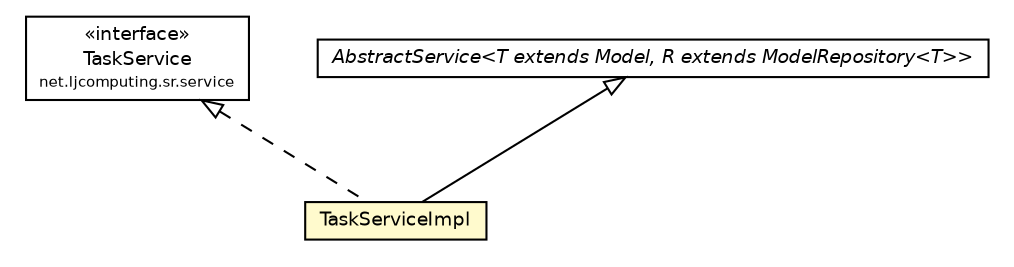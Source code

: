 #!/usr/local/bin/dot
#
# Class diagram 
# Generated by UMLGraph version R5_6 (http://www.umlgraph.org/)
#

digraph G {
	edge [fontname="Helvetica",fontsize=10,labelfontname="Helvetica",labelfontsize=10];
	node [fontname="Helvetica",fontsize=10,shape=plaintext];
	nodesep=0.25;
	ranksep=0.5;
	// net.ljcomputing.sr.service.TaskService
	c6066 [label=<<table title="net.ljcomputing.sr.service.TaskService" border="0" cellborder="1" cellspacing="0" cellpadding="2" port="p" href="../TaskService.html">
		<tr><td><table border="0" cellspacing="0" cellpadding="1">
<tr><td align="center" balign="center"> &#171;interface&#187; </td></tr>
<tr><td align="center" balign="center"> TaskService </td></tr>
<tr><td align="center" balign="center"><font point-size="7.0"> net.ljcomputing.sr.service </font></td></tr>
		</table></td></tr>
		</table>>, URL="../TaskService.html", fontname="Helvetica", fontcolor="black", fontsize=9.0];
	// net.ljcomputing.sr.service.impl.TaskServiceImpl
	c6071 [label=<<table title="net.ljcomputing.sr.service.impl.TaskServiceImpl" border="0" cellborder="1" cellspacing="0" cellpadding="2" port="p" bgcolor="lemonChiffon" href="./TaskServiceImpl.html">
		<tr><td><table border="0" cellspacing="0" cellpadding="1">
<tr><td align="center" balign="center"> TaskServiceImpl </td></tr>
		</table></td></tr>
		</table>>, URL="./TaskServiceImpl.html", fontname="Helvetica", fontcolor="black", fontsize=9.0];
	// net.ljcomputing.sr.service.impl.AbstractService<T extends net.ljcomputing.sr.model.Model, R extends net.ljcomputing.sr.repository.impl.ModelRepository<T>>
	c6072 [label=<<table title="net.ljcomputing.sr.service.impl.AbstractService" border="0" cellborder="1" cellspacing="0" cellpadding="2" port="p" href="./AbstractService.html">
		<tr><td><table border="0" cellspacing="0" cellpadding="1">
<tr><td align="center" balign="center"><font face="Helvetica-Oblique"> AbstractService&lt;T extends Model, R extends ModelRepository&lt;T&gt;&gt; </font></td></tr>
		</table></td></tr>
		</table>>, URL="./AbstractService.html", fontname="Helvetica", fontcolor="black", fontsize=9.0];
	//net.ljcomputing.sr.service.impl.TaskServiceImpl extends net.ljcomputing.sr.service.impl.AbstractService<net.ljcomputing.sr.model.Task, net.ljcomputing.sr.repository.impl.TaskRepositoryImpl>
	c6072:p -> c6071:p [dir=back,arrowtail=empty];
	//net.ljcomputing.sr.service.impl.TaskServiceImpl implements net.ljcomputing.sr.service.TaskService
	c6066:p -> c6071:p [dir=back,arrowtail=empty,style=dashed];
}

